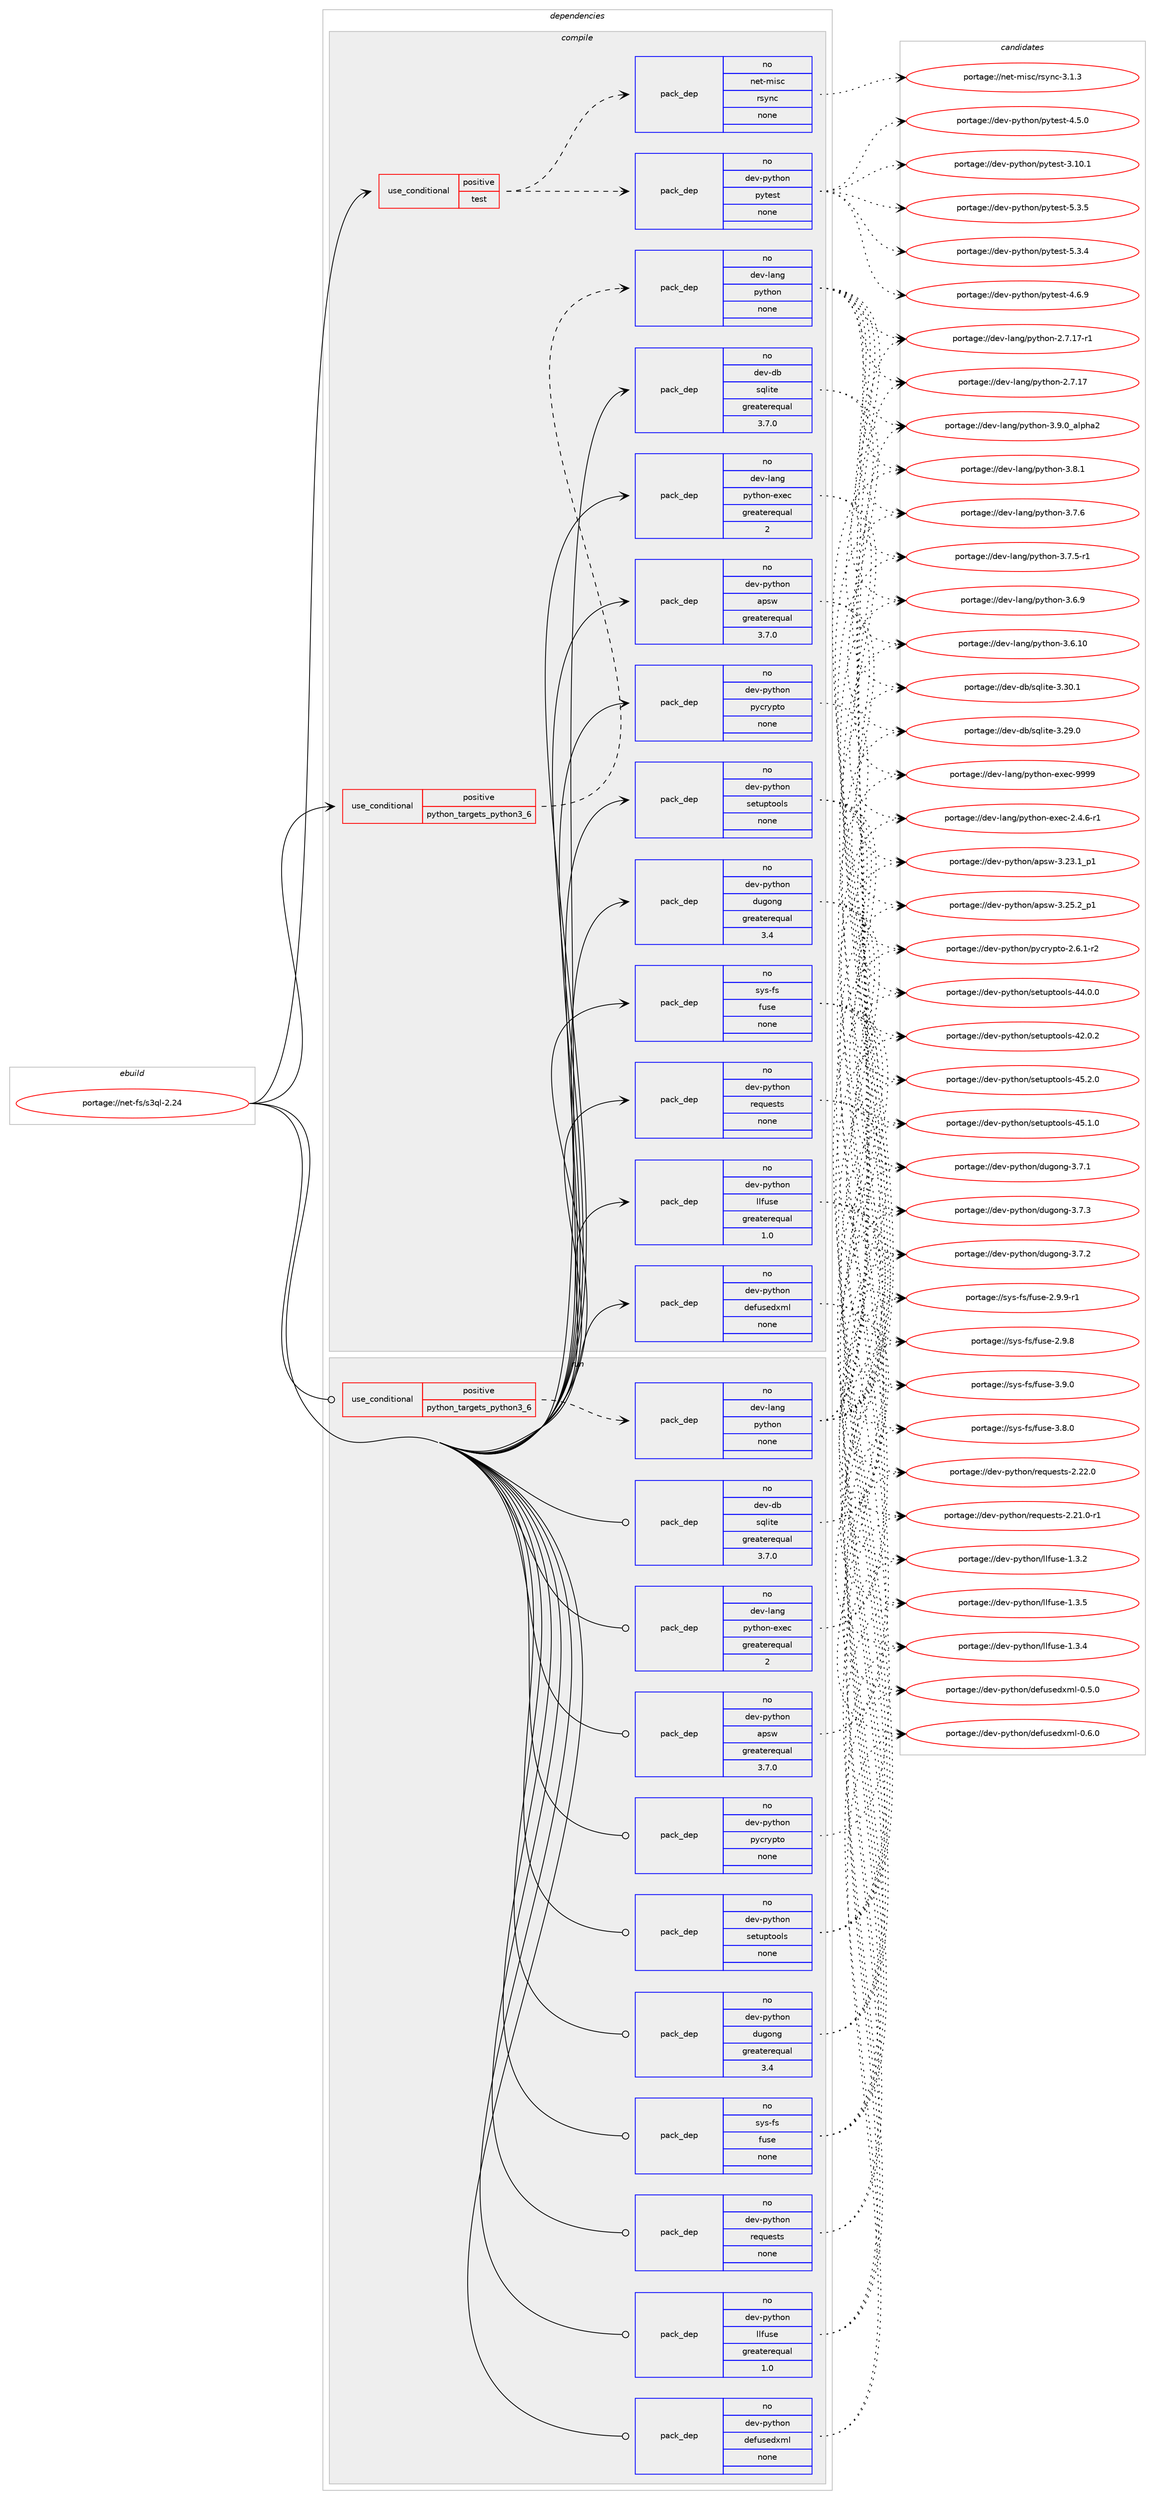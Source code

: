 digraph prolog {

# *************
# Graph options
# *************

newrank=true;
concentrate=true;
compound=true;
graph [rankdir=LR,fontname=Helvetica,fontsize=10,ranksep=1.5];#, ranksep=2.5, nodesep=0.2];
edge  [arrowhead=vee];
node  [fontname=Helvetica,fontsize=10];

# **********
# The ebuild
# **********

subgraph cluster_leftcol {
color=gray;
rank=same;
label=<<i>ebuild</i>>;
id [label="portage://net-fs/s3ql-2.24", color=red, width=4, href="../net-fs/s3ql-2.24.svg"];
}

# ****************
# The dependencies
# ****************

subgraph cluster_midcol {
color=gray;
label=<<i>dependencies</i>>;
subgraph cluster_compile {
fillcolor="#eeeeee";
style=filled;
label=<<i>compile</i>>;
subgraph cond32872 {
dependency149692 [label=<<TABLE BORDER="0" CELLBORDER="1" CELLSPACING="0" CELLPADDING="4"><TR><TD ROWSPAN="3" CELLPADDING="10">use_conditional</TD></TR><TR><TD>positive</TD></TR><TR><TD>python_targets_python3_6</TD></TR></TABLE>>, shape=none, color=red];
subgraph pack114374 {
dependency149693 [label=<<TABLE BORDER="0" CELLBORDER="1" CELLSPACING="0" CELLPADDING="4" WIDTH="220"><TR><TD ROWSPAN="6" CELLPADDING="30">pack_dep</TD></TR><TR><TD WIDTH="110">no</TD></TR><TR><TD>dev-lang</TD></TR><TR><TD>python</TD></TR><TR><TD>none</TD></TR><TR><TD></TD></TR></TABLE>>, shape=none, color=blue];
}
dependency149692:e -> dependency149693:w [weight=20,style="dashed",arrowhead="vee"];
}
id:e -> dependency149692:w [weight=20,style="solid",arrowhead="vee"];
subgraph cond32873 {
dependency149694 [label=<<TABLE BORDER="0" CELLBORDER="1" CELLSPACING="0" CELLPADDING="4"><TR><TD ROWSPAN="3" CELLPADDING="10">use_conditional</TD></TR><TR><TD>positive</TD></TR><TR><TD>test</TD></TR></TABLE>>, shape=none, color=red];
subgraph pack114375 {
dependency149695 [label=<<TABLE BORDER="0" CELLBORDER="1" CELLSPACING="0" CELLPADDING="4" WIDTH="220"><TR><TD ROWSPAN="6" CELLPADDING="30">pack_dep</TD></TR><TR><TD WIDTH="110">no</TD></TR><TR><TD>dev-python</TD></TR><TR><TD>pytest</TD></TR><TR><TD>none</TD></TR><TR><TD></TD></TR></TABLE>>, shape=none, color=blue];
}
dependency149694:e -> dependency149695:w [weight=20,style="dashed",arrowhead="vee"];
subgraph pack114376 {
dependency149696 [label=<<TABLE BORDER="0" CELLBORDER="1" CELLSPACING="0" CELLPADDING="4" WIDTH="220"><TR><TD ROWSPAN="6" CELLPADDING="30">pack_dep</TD></TR><TR><TD WIDTH="110">no</TD></TR><TR><TD>net-misc</TD></TR><TR><TD>rsync</TD></TR><TR><TD>none</TD></TR><TR><TD></TD></TR></TABLE>>, shape=none, color=blue];
}
dependency149694:e -> dependency149696:w [weight=20,style="dashed",arrowhead="vee"];
}
id:e -> dependency149694:w [weight=20,style="solid",arrowhead="vee"];
subgraph pack114377 {
dependency149697 [label=<<TABLE BORDER="0" CELLBORDER="1" CELLSPACING="0" CELLPADDING="4" WIDTH="220"><TR><TD ROWSPAN="6" CELLPADDING="30">pack_dep</TD></TR><TR><TD WIDTH="110">no</TD></TR><TR><TD>dev-db</TD></TR><TR><TD>sqlite</TD></TR><TR><TD>greaterequal</TD></TR><TR><TD>3.7.0</TD></TR></TABLE>>, shape=none, color=blue];
}
id:e -> dependency149697:w [weight=20,style="solid",arrowhead="vee"];
subgraph pack114378 {
dependency149698 [label=<<TABLE BORDER="0" CELLBORDER="1" CELLSPACING="0" CELLPADDING="4" WIDTH="220"><TR><TD ROWSPAN="6" CELLPADDING="30">pack_dep</TD></TR><TR><TD WIDTH="110">no</TD></TR><TR><TD>dev-lang</TD></TR><TR><TD>python-exec</TD></TR><TR><TD>greaterequal</TD></TR><TR><TD>2</TD></TR></TABLE>>, shape=none, color=blue];
}
id:e -> dependency149698:w [weight=20,style="solid",arrowhead="vee"];
subgraph pack114379 {
dependency149699 [label=<<TABLE BORDER="0" CELLBORDER="1" CELLSPACING="0" CELLPADDING="4" WIDTH="220"><TR><TD ROWSPAN="6" CELLPADDING="30">pack_dep</TD></TR><TR><TD WIDTH="110">no</TD></TR><TR><TD>dev-python</TD></TR><TR><TD>apsw</TD></TR><TR><TD>greaterequal</TD></TR><TR><TD>3.7.0</TD></TR></TABLE>>, shape=none, color=blue];
}
id:e -> dependency149699:w [weight=20,style="solid",arrowhead="vee"];
subgraph pack114380 {
dependency149700 [label=<<TABLE BORDER="0" CELLBORDER="1" CELLSPACING="0" CELLPADDING="4" WIDTH="220"><TR><TD ROWSPAN="6" CELLPADDING="30">pack_dep</TD></TR><TR><TD WIDTH="110">no</TD></TR><TR><TD>dev-python</TD></TR><TR><TD>defusedxml</TD></TR><TR><TD>none</TD></TR><TR><TD></TD></TR></TABLE>>, shape=none, color=blue];
}
id:e -> dependency149700:w [weight=20,style="solid",arrowhead="vee"];
subgraph pack114381 {
dependency149701 [label=<<TABLE BORDER="0" CELLBORDER="1" CELLSPACING="0" CELLPADDING="4" WIDTH="220"><TR><TD ROWSPAN="6" CELLPADDING="30">pack_dep</TD></TR><TR><TD WIDTH="110">no</TD></TR><TR><TD>dev-python</TD></TR><TR><TD>dugong</TD></TR><TR><TD>greaterequal</TD></TR><TR><TD>3.4</TD></TR></TABLE>>, shape=none, color=blue];
}
id:e -> dependency149701:w [weight=20,style="solid",arrowhead="vee"];
subgraph pack114382 {
dependency149702 [label=<<TABLE BORDER="0" CELLBORDER="1" CELLSPACING="0" CELLPADDING="4" WIDTH="220"><TR><TD ROWSPAN="6" CELLPADDING="30">pack_dep</TD></TR><TR><TD WIDTH="110">no</TD></TR><TR><TD>dev-python</TD></TR><TR><TD>llfuse</TD></TR><TR><TD>greaterequal</TD></TR><TR><TD>1.0</TD></TR></TABLE>>, shape=none, color=blue];
}
id:e -> dependency149702:w [weight=20,style="solid",arrowhead="vee"];
subgraph pack114383 {
dependency149703 [label=<<TABLE BORDER="0" CELLBORDER="1" CELLSPACING="0" CELLPADDING="4" WIDTH="220"><TR><TD ROWSPAN="6" CELLPADDING="30">pack_dep</TD></TR><TR><TD WIDTH="110">no</TD></TR><TR><TD>dev-python</TD></TR><TR><TD>pycrypto</TD></TR><TR><TD>none</TD></TR><TR><TD></TD></TR></TABLE>>, shape=none, color=blue];
}
id:e -> dependency149703:w [weight=20,style="solid",arrowhead="vee"];
subgraph pack114384 {
dependency149704 [label=<<TABLE BORDER="0" CELLBORDER="1" CELLSPACING="0" CELLPADDING="4" WIDTH="220"><TR><TD ROWSPAN="6" CELLPADDING="30">pack_dep</TD></TR><TR><TD WIDTH="110">no</TD></TR><TR><TD>dev-python</TD></TR><TR><TD>requests</TD></TR><TR><TD>none</TD></TR><TR><TD></TD></TR></TABLE>>, shape=none, color=blue];
}
id:e -> dependency149704:w [weight=20,style="solid",arrowhead="vee"];
subgraph pack114385 {
dependency149705 [label=<<TABLE BORDER="0" CELLBORDER="1" CELLSPACING="0" CELLPADDING="4" WIDTH="220"><TR><TD ROWSPAN="6" CELLPADDING="30">pack_dep</TD></TR><TR><TD WIDTH="110">no</TD></TR><TR><TD>dev-python</TD></TR><TR><TD>setuptools</TD></TR><TR><TD>none</TD></TR><TR><TD></TD></TR></TABLE>>, shape=none, color=blue];
}
id:e -> dependency149705:w [weight=20,style="solid",arrowhead="vee"];
subgraph pack114386 {
dependency149706 [label=<<TABLE BORDER="0" CELLBORDER="1" CELLSPACING="0" CELLPADDING="4" WIDTH="220"><TR><TD ROWSPAN="6" CELLPADDING="30">pack_dep</TD></TR><TR><TD WIDTH="110">no</TD></TR><TR><TD>sys-fs</TD></TR><TR><TD>fuse</TD></TR><TR><TD>none</TD></TR><TR><TD></TD></TR></TABLE>>, shape=none, color=blue];
}
id:e -> dependency149706:w [weight=20,style="solid",arrowhead="vee"];
}
subgraph cluster_compileandrun {
fillcolor="#eeeeee";
style=filled;
label=<<i>compile and run</i>>;
}
subgraph cluster_run {
fillcolor="#eeeeee";
style=filled;
label=<<i>run</i>>;
subgraph cond32874 {
dependency149707 [label=<<TABLE BORDER="0" CELLBORDER="1" CELLSPACING="0" CELLPADDING="4"><TR><TD ROWSPAN="3" CELLPADDING="10">use_conditional</TD></TR><TR><TD>positive</TD></TR><TR><TD>python_targets_python3_6</TD></TR></TABLE>>, shape=none, color=red];
subgraph pack114387 {
dependency149708 [label=<<TABLE BORDER="0" CELLBORDER="1" CELLSPACING="0" CELLPADDING="4" WIDTH="220"><TR><TD ROWSPAN="6" CELLPADDING="30">pack_dep</TD></TR><TR><TD WIDTH="110">no</TD></TR><TR><TD>dev-lang</TD></TR><TR><TD>python</TD></TR><TR><TD>none</TD></TR><TR><TD></TD></TR></TABLE>>, shape=none, color=blue];
}
dependency149707:e -> dependency149708:w [weight=20,style="dashed",arrowhead="vee"];
}
id:e -> dependency149707:w [weight=20,style="solid",arrowhead="odot"];
subgraph pack114388 {
dependency149709 [label=<<TABLE BORDER="0" CELLBORDER="1" CELLSPACING="0" CELLPADDING="4" WIDTH="220"><TR><TD ROWSPAN="6" CELLPADDING="30">pack_dep</TD></TR><TR><TD WIDTH="110">no</TD></TR><TR><TD>dev-db</TD></TR><TR><TD>sqlite</TD></TR><TR><TD>greaterequal</TD></TR><TR><TD>3.7.0</TD></TR></TABLE>>, shape=none, color=blue];
}
id:e -> dependency149709:w [weight=20,style="solid",arrowhead="odot"];
subgraph pack114389 {
dependency149710 [label=<<TABLE BORDER="0" CELLBORDER="1" CELLSPACING="0" CELLPADDING="4" WIDTH="220"><TR><TD ROWSPAN="6" CELLPADDING="30">pack_dep</TD></TR><TR><TD WIDTH="110">no</TD></TR><TR><TD>dev-lang</TD></TR><TR><TD>python-exec</TD></TR><TR><TD>greaterequal</TD></TR><TR><TD>2</TD></TR></TABLE>>, shape=none, color=blue];
}
id:e -> dependency149710:w [weight=20,style="solid",arrowhead="odot"];
subgraph pack114390 {
dependency149711 [label=<<TABLE BORDER="0" CELLBORDER="1" CELLSPACING="0" CELLPADDING="4" WIDTH="220"><TR><TD ROWSPAN="6" CELLPADDING="30">pack_dep</TD></TR><TR><TD WIDTH="110">no</TD></TR><TR><TD>dev-python</TD></TR><TR><TD>apsw</TD></TR><TR><TD>greaterequal</TD></TR><TR><TD>3.7.0</TD></TR></TABLE>>, shape=none, color=blue];
}
id:e -> dependency149711:w [weight=20,style="solid",arrowhead="odot"];
subgraph pack114391 {
dependency149712 [label=<<TABLE BORDER="0" CELLBORDER="1" CELLSPACING="0" CELLPADDING="4" WIDTH="220"><TR><TD ROWSPAN="6" CELLPADDING="30">pack_dep</TD></TR><TR><TD WIDTH="110">no</TD></TR><TR><TD>dev-python</TD></TR><TR><TD>defusedxml</TD></TR><TR><TD>none</TD></TR><TR><TD></TD></TR></TABLE>>, shape=none, color=blue];
}
id:e -> dependency149712:w [weight=20,style="solid",arrowhead="odot"];
subgraph pack114392 {
dependency149713 [label=<<TABLE BORDER="0" CELLBORDER="1" CELLSPACING="0" CELLPADDING="4" WIDTH="220"><TR><TD ROWSPAN="6" CELLPADDING="30">pack_dep</TD></TR><TR><TD WIDTH="110">no</TD></TR><TR><TD>dev-python</TD></TR><TR><TD>dugong</TD></TR><TR><TD>greaterequal</TD></TR><TR><TD>3.4</TD></TR></TABLE>>, shape=none, color=blue];
}
id:e -> dependency149713:w [weight=20,style="solid",arrowhead="odot"];
subgraph pack114393 {
dependency149714 [label=<<TABLE BORDER="0" CELLBORDER="1" CELLSPACING="0" CELLPADDING="4" WIDTH="220"><TR><TD ROWSPAN="6" CELLPADDING="30">pack_dep</TD></TR><TR><TD WIDTH="110">no</TD></TR><TR><TD>dev-python</TD></TR><TR><TD>llfuse</TD></TR><TR><TD>greaterequal</TD></TR><TR><TD>1.0</TD></TR></TABLE>>, shape=none, color=blue];
}
id:e -> dependency149714:w [weight=20,style="solid",arrowhead="odot"];
subgraph pack114394 {
dependency149715 [label=<<TABLE BORDER="0" CELLBORDER="1" CELLSPACING="0" CELLPADDING="4" WIDTH="220"><TR><TD ROWSPAN="6" CELLPADDING="30">pack_dep</TD></TR><TR><TD WIDTH="110">no</TD></TR><TR><TD>dev-python</TD></TR><TR><TD>pycrypto</TD></TR><TR><TD>none</TD></TR><TR><TD></TD></TR></TABLE>>, shape=none, color=blue];
}
id:e -> dependency149715:w [weight=20,style="solid",arrowhead="odot"];
subgraph pack114395 {
dependency149716 [label=<<TABLE BORDER="0" CELLBORDER="1" CELLSPACING="0" CELLPADDING="4" WIDTH="220"><TR><TD ROWSPAN="6" CELLPADDING="30">pack_dep</TD></TR><TR><TD WIDTH="110">no</TD></TR><TR><TD>dev-python</TD></TR><TR><TD>requests</TD></TR><TR><TD>none</TD></TR><TR><TD></TD></TR></TABLE>>, shape=none, color=blue];
}
id:e -> dependency149716:w [weight=20,style="solid",arrowhead="odot"];
subgraph pack114396 {
dependency149717 [label=<<TABLE BORDER="0" CELLBORDER="1" CELLSPACING="0" CELLPADDING="4" WIDTH="220"><TR><TD ROWSPAN="6" CELLPADDING="30">pack_dep</TD></TR><TR><TD WIDTH="110">no</TD></TR><TR><TD>dev-python</TD></TR><TR><TD>setuptools</TD></TR><TR><TD>none</TD></TR><TR><TD></TD></TR></TABLE>>, shape=none, color=blue];
}
id:e -> dependency149717:w [weight=20,style="solid",arrowhead="odot"];
subgraph pack114397 {
dependency149718 [label=<<TABLE BORDER="0" CELLBORDER="1" CELLSPACING="0" CELLPADDING="4" WIDTH="220"><TR><TD ROWSPAN="6" CELLPADDING="30">pack_dep</TD></TR><TR><TD WIDTH="110">no</TD></TR><TR><TD>sys-fs</TD></TR><TR><TD>fuse</TD></TR><TR><TD>none</TD></TR><TR><TD></TD></TR></TABLE>>, shape=none, color=blue];
}
id:e -> dependency149718:w [weight=20,style="solid",arrowhead="odot"];
}
}

# **************
# The candidates
# **************

subgraph cluster_choices {
rank=same;
color=gray;
label=<<i>candidates</i>>;

subgraph choice114374 {
color=black;
nodesep=1;
choice10010111845108971101034711212111610411111045514657464895971081121049750 [label="portage://dev-lang/python-3.9.0_alpha2", color=red, width=4,href="../dev-lang/python-3.9.0_alpha2.svg"];
choice100101118451089711010347112121116104111110455146564649 [label="portage://dev-lang/python-3.8.1", color=red, width=4,href="../dev-lang/python-3.8.1.svg"];
choice100101118451089711010347112121116104111110455146554654 [label="portage://dev-lang/python-3.7.6", color=red, width=4,href="../dev-lang/python-3.7.6.svg"];
choice1001011184510897110103471121211161041111104551465546534511449 [label="portage://dev-lang/python-3.7.5-r1", color=red, width=4,href="../dev-lang/python-3.7.5-r1.svg"];
choice100101118451089711010347112121116104111110455146544657 [label="portage://dev-lang/python-3.6.9", color=red, width=4,href="../dev-lang/python-3.6.9.svg"];
choice10010111845108971101034711212111610411111045514654464948 [label="portage://dev-lang/python-3.6.10", color=red, width=4,href="../dev-lang/python-3.6.10.svg"];
choice100101118451089711010347112121116104111110455046554649554511449 [label="portage://dev-lang/python-2.7.17-r1", color=red, width=4,href="../dev-lang/python-2.7.17-r1.svg"];
choice10010111845108971101034711212111610411111045504655464955 [label="portage://dev-lang/python-2.7.17", color=red, width=4,href="../dev-lang/python-2.7.17.svg"];
dependency149693:e -> choice10010111845108971101034711212111610411111045514657464895971081121049750:w [style=dotted,weight="100"];
dependency149693:e -> choice100101118451089711010347112121116104111110455146564649:w [style=dotted,weight="100"];
dependency149693:e -> choice100101118451089711010347112121116104111110455146554654:w [style=dotted,weight="100"];
dependency149693:e -> choice1001011184510897110103471121211161041111104551465546534511449:w [style=dotted,weight="100"];
dependency149693:e -> choice100101118451089711010347112121116104111110455146544657:w [style=dotted,weight="100"];
dependency149693:e -> choice10010111845108971101034711212111610411111045514654464948:w [style=dotted,weight="100"];
dependency149693:e -> choice100101118451089711010347112121116104111110455046554649554511449:w [style=dotted,weight="100"];
dependency149693:e -> choice10010111845108971101034711212111610411111045504655464955:w [style=dotted,weight="100"];
}
subgraph choice114375 {
color=black;
nodesep=1;
choice1001011184511212111610411111047112121116101115116455346514653 [label="portage://dev-python/pytest-5.3.5", color=red, width=4,href="../dev-python/pytest-5.3.5.svg"];
choice1001011184511212111610411111047112121116101115116455346514652 [label="portage://dev-python/pytest-5.3.4", color=red, width=4,href="../dev-python/pytest-5.3.4.svg"];
choice1001011184511212111610411111047112121116101115116455246544657 [label="portage://dev-python/pytest-4.6.9", color=red, width=4,href="../dev-python/pytest-4.6.9.svg"];
choice1001011184511212111610411111047112121116101115116455246534648 [label="portage://dev-python/pytest-4.5.0", color=red, width=4,href="../dev-python/pytest-4.5.0.svg"];
choice100101118451121211161041111104711212111610111511645514649484649 [label="portage://dev-python/pytest-3.10.1", color=red, width=4,href="../dev-python/pytest-3.10.1.svg"];
dependency149695:e -> choice1001011184511212111610411111047112121116101115116455346514653:w [style=dotted,weight="100"];
dependency149695:e -> choice1001011184511212111610411111047112121116101115116455346514652:w [style=dotted,weight="100"];
dependency149695:e -> choice1001011184511212111610411111047112121116101115116455246544657:w [style=dotted,weight="100"];
dependency149695:e -> choice1001011184511212111610411111047112121116101115116455246534648:w [style=dotted,weight="100"];
dependency149695:e -> choice100101118451121211161041111104711212111610111511645514649484649:w [style=dotted,weight="100"];
}
subgraph choice114376 {
color=black;
nodesep=1;
choice11010111645109105115994711411512111099455146494651 [label="portage://net-misc/rsync-3.1.3", color=red, width=4,href="../net-misc/rsync-3.1.3.svg"];
dependency149696:e -> choice11010111645109105115994711411512111099455146494651:w [style=dotted,weight="100"];
}
subgraph choice114377 {
color=black;
nodesep=1;
choice10010111845100984711511310810511610145514651484649 [label="portage://dev-db/sqlite-3.30.1", color=red, width=4,href="../dev-db/sqlite-3.30.1.svg"];
choice10010111845100984711511310810511610145514650574648 [label="portage://dev-db/sqlite-3.29.0", color=red, width=4,href="../dev-db/sqlite-3.29.0.svg"];
dependency149697:e -> choice10010111845100984711511310810511610145514651484649:w [style=dotted,weight="100"];
dependency149697:e -> choice10010111845100984711511310810511610145514650574648:w [style=dotted,weight="100"];
}
subgraph choice114378 {
color=black;
nodesep=1;
choice10010111845108971101034711212111610411111045101120101994557575757 [label="portage://dev-lang/python-exec-9999", color=red, width=4,href="../dev-lang/python-exec-9999.svg"];
choice10010111845108971101034711212111610411111045101120101994550465246544511449 [label="portage://dev-lang/python-exec-2.4.6-r1", color=red, width=4,href="../dev-lang/python-exec-2.4.6-r1.svg"];
dependency149698:e -> choice10010111845108971101034711212111610411111045101120101994557575757:w [style=dotted,weight="100"];
dependency149698:e -> choice10010111845108971101034711212111610411111045101120101994550465246544511449:w [style=dotted,weight="100"];
}
subgraph choice114379 {
color=black;
nodesep=1;
choice100101118451121211161041111104797112115119455146505346509511249 [label="portage://dev-python/apsw-3.25.2_p1", color=red, width=4,href="../dev-python/apsw-3.25.2_p1.svg"];
choice100101118451121211161041111104797112115119455146505146499511249 [label="portage://dev-python/apsw-3.23.1_p1", color=red, width=4,href="../dev-python/apsw-3.23.1_p1.svg"];
dependency149699:e -> choice100101118451121211161041111104797112115119455146505346509511249:w [style=dotted,weight="100"];
dependency149699:e -> choice100101118451121211161041111104797112115119455146505146499511249:w [style=dotted,weight="100"];
}
subgraph choice114380 {
color=black;
nodesep=1;
choice1001011184511212111610411111047100101102117115101100120109108454846544648 [label="portage://dev-python/defusedxml-0.6.0", color=red, width=4,href="../dev-python/defusedxml-0.6.0.svg"];
choice1001011184511212111610411111047100101102117115101100120109108454846534648 [label="portage://dev-python/defusedxml-0.5.0", color=red, width=4,href="../dev-python/defusedxml-0.5.0.svg"];
dependency149700:e -> choice1001011184511212111610411111047100101102117115101100120109108454846544648:w [style=dotted,weight="100"];
dependency149700:e -> choice1001011184511212111610411111047100101102117115101100120109108454846534648:w [style=dotted,weight="100"];
}
subgraph choice114381 {
color=black;
nodesep=1;
choice1001011184511212111610411111047100117103111110103455146554651 [label="portage://dev-python/dugong-3.7.3", color=red, width=4,href="../dev-python/dugong-3.7.3.svg"];
choice1001011184511212111610411111047100117103111110103455146554650 [label="portage://dev-python/dugong-3.7.2", color=red, width=4,href="../dev-python/dugong-3.7.2.svg"];
choice1001011184511212111610411111047100117103111110103455146554649 [label="portage://dev-python/dugong-3.7.1", color=red, width=4,href="../dev-python/dugong-3.7.1.svg"];
dependency149701:e -> choice1001011184511212111610411111047100117103111110103455146554651:w [style=dotted,weight="100"];
dependency149701:e -> choice1001011184511212111610411111047100117103111110103455146554650:w [style=dotted,weight="100"];
dependency149701:e -> choice1001011184511212111610411111047100117103111110103455146554649:w [style=dotted,weight="100"];
}
subgraph choice114382 {
color=black;
nodesep=1;
choice1001011184511212111610411111047108108102117115101454946514653 [label="portage://dev-python/llfuse-1.3.5", color=red, width=4,href="../dev-python/llfuse-1.3.5.svg"];
choice1001011184511212111610411111047108108102117115101454946514652 [label="portage://dev-python/llfuse-1.3.4", color=red, width=4,href="../dev-python/llfuse-1.3.4.svg"];
choice1001011184511212111610411111047108108102117115101454946514650 [label="portage://dev-python/llfuse-1.3.2", color=red, width=4,href="../dev-python/llfuse-1.3.2.svg"];
dependency149702:e -> choice1001011184511212111610411111047108108102117115101454946514653:w [style=dotted,weight="100"];
dependency149702:e -> choice1001011184511212111610411111047108108102117115101454946514652:w [style=dotted,weight="100"];
dependency149702:e -> choice1001011184511212111610411111047108108102117115101454946514650:w [style=dotted,weight="100"];
}
subgraph choice114383 {
color=black;
nodesep=1;
choice1001011184511212111610411111047112121991141211121161114550465446494511450 [label="portage://dev-python/pycrypto-2.6.1-r2", color=red, width=4,href="../dev-python/pycrypto-2.6.1-r2.svg"];
dependency149703:e -> choice1001011184511212111610411111047112121991141211121161114550465446494511450:w [style=dotted,weight="100"];
}
subgraph choice114384 {
color=black;
nodesep=1;
choice100101118451121211161041111104711410111311710111511611545504650504648 [label="portage://dev-python/requests-2.22.0", color=red, width=4,href="../dev-python/requests-2.22.0.svg"];
choice1001011184511212111610411111047114101113117101115116115455046504946484511449 [label="portage://dev-python/requests-2.21.0-r1", color=red, width=4,href="../dev-python/requests-2.21.0-r1.svg"];
dependency149704:e -> choice100101118451121211161041111104711410111311710111511611545504650504648:w [style=dotted,weight="100"];
dependency149704:e -> choice1001011184511212111610411111047114101113117101115116115455046504946484511449:w [style=dotted,weight="100"];
}
subgraph choice114385 {
color=black;
nodesep=1;
choice100101118451121211161041111104711510111611711211611111110811545525346504648 [label="portage://dev-python/setuptools-45.2.0", color=red, width=4,href="../dev-python/setuptools-45.2.0.svg"];
choice100101118451121211161041111104711510111611711211611111110811545525346494648 [label="portage://dev-python/setuptools-45.1.0", color=red, width=4,href="../dev-python/setuptools-45.1.0.svg"];
choice100101118451121211161041111104711510111611711211611111110811545525246484648 [label="portage://dev-python/setuptools-44.0.0", color=red, width=4,href="../dev-python/setuptools-44.0.0.svg"];
choice100101118451121211161041111104711510111611711211611111110811545525046484650 [label="portage://dev-python/setuptools-42.0.2", color=red, width=4,href="../dev-python/setuptools-42.0.2.svg"];
dependency149705:e -> choice100101118451121211161041111104711510111611711211611111110811545525346504648:w [style=dotted,weight="100"];
dependency149705:e -> choice100101118451121211161041111104711510111611711211611111110811545525346494648:w [style=dotted,weight="100"];
dependency149705:e -> choice100101118451121211161041111104711510111611711211611111110811545525246484648:w [style=dotted,weight="100"];
dependency149705:e -> choice100101118451121211161041111104711510111611711211611111110811545525046484650:w [style=dotted,weight="100"];
}
subgraph choice114386 {
color=black;
nodesep=1;
choice1151211154510211547102117115101455146574648 [label="portage://sys-fs/fuse-3.9.0", color=red, width=4,href="../sys-fs/fuse-3.9.0.svg"];
choice1151211154510211547102117115101455146564648 [label="portage://sys-fs/fuse-3.8.0", color=red, width=4,href="../sys-fs/fuse-3.8.0.svg"];
choice11512111545102115471021171151014550465746574511449 [label="portage://sys-fs/fuse-2.9.9-r1", color=red, width=4,href="../sys-fs/fuse-2.9.9-r1.svg"];
choice1151211154510211547102117115101455046574656 [label="portage://sys-fs/fuse-2.9.8", color=red, width=4,href="../sys-fs/fuse-2.9.8.svg"];
dependency149706:e -> choice1151211154510211547102117115101455146574648:w [style=dotted,weight="100"];
dependency149706:e -> choice1151211154510211547102117115101455146564648:w [style=dotted,weight="100"];
dependency149706:e -> choice11512111545102115471021171151014550465746574511449:w [style=dotted,weight="100"];
dependency149706:e -> choice1151211154510211547102117115101455046574656:w [style=dotted,weight="100"];
}
subgraph choice114387 {
color=black;
nodesep=1;
choice10010111845108971101034711212111610411111045514657464895971081121049750 [label="portage://dev-lang/python-3.9.0_alpha2", color=red, width=4,href="../dev-lang/python-3.9.0_alpha2.svg"];
choice100101118451089711010347112121116104111110455146564649 [label="portage://dev-lang/python-3.8.1", color=red, width=4,href="../dev-lang/python-3.8.1.svg"];
choice100101118451089711010347112121116104111110455146554654 [label="portage://dev-lang/python-3.7.6", color=red, width=4,href="../dev-lang/python-3.7.6.svg"];
choice1001011184510897110103471121211161041111104551465546534511449 [label="portage://dev-lang/python-3.7.5-r1", color=red, width=4,href="../dev-lang/python-3.7.5-r1.svg"];
choice100101118451089711010347112121116104111110455146544657 [label="portage://dev-lang/python-3.6.9", color=red, width=4,href="../dev-lang/python-3.6.9.svg"];
choice10010111845108971101034711212111610411111045514654464948 [label="portage://dev-lang/python-3.6.10", color=red, width=4,href="../dev-lang/python-3.6.10.svg"];
choice100101118451089711010347112121116104111110455046554649554511449 [label="portage://dev-lang/python-2.7.17-r1", color=red, width=4,href="../dev-lang/python-2.7.17-r1.svg"];
choice10010111845108971101034711212111610411111045504655464955 [label="portage://dev-lang/python-2.7.17", color=red, width=4,href="../dev-lang/python-2.7.17.svg"];
dependency149708:e -> choice10010111845108971101034711212111610411111045514657464895971081121049750:w [style=dotted,weight="100"];
dependency149708:e -> choice100101118451089711010347112121116104111110455146564649:w [style=dotted,weight="100"];
dependency149708:e -> choice100101118451089711010347112121116104111110455146554654:w [style=dotted,weight="100"];
dependency149708:e -> choice1001011184510897110103471121211161041111104551465546534511449:w [style=dotted,weight="100"];
dependency149708:e -> choice100101118451089711010347112121116104111110455146544657:w [style=dotted,weight="100"];
dependency149708:e -> choice10010111845108971101034711212111610411111045514654464948:w [style=dotted,weight="100"];
dependency149708:e -> choice100101118451089711010347112121116104111110455046554649554511449:w [style=dotted,weight="100"];
dependency149708:e -> choice10010111845108971101034711212111610411111045504655464955:w [style=dotted,weight="100"];
}
subgraph choice114388 {
color=black;
nodesep=1;
choice10010111845100984711511310810511610145514651484649 [label="portage://dev-db/sqlite-3.30.1", color=red, width=4,href="../dev-db/sqlite-3.30.1.svg"];
choice10010111845100984711511310810511610145514650574648 [label="portage://dev-db/sqlite-3.29.0", color=red, width=4,href="../dev-db/sqlite-3.29.0.svg"];
dependency149709:e -> choice10010111845100984711511310810511610145514651484649:w [style=dotted,weight="100"];
dependency149709:e -> choice10010111845100984711511310810511610145514650574648:w [style=dotted,weight="100"];
}
subgraph choice114389 {
color=black;
nodesep=1;
choice10010111845108971101034711212111610411111045101120101994557575757 [label="portage://dev-lang/python-exec-9999", color=red, width=4,href="../dev-lang/python-exec-9999.svg"];
choice10010111845108971101034711212111610411111045101120101994550465246544511449 [label="portage://dev-lang/python-exec-2.4.6-r1", color=red, width=4,href="../dev-lang/python-exec-2.4.6-r1.svg"];
dependency149710:e -> choice10010111845108971101034711212111610411111045101120101994557575757:w [style=dotted,weight="100"];
dependency149710:e -> choice10010111845108971101034711212111610411111045101120101994550465246544511449:w [style=dotted,weight="100"];
}
subgraph choice114390 {
color=black;
nodesep=1;
choice100101118451121211161041111104797112115119455146505346509511249 [label="portage://dev-python/apsw-3.25.2_p1", color=red, width=4,href="../dev-python/apsw-3.25.2_p1.svg"];
choice100101118451121211161041111104797112115119455146505146499511249 [label="portage://dev-python/apsw-3.23.1_p1", color=red, width=4,href="../dev-python/apsw-3.23.1_p1.svg"];
dependency149711:e -> choice100101118451121211161041111104797112115119455146505346509511249:w [style=dotted,weight="100"];
dependency149711:e -> choice100101118451121211161041111104797112115119455146505146499511249:w [style=dotted,weight="100"];
}
subgraph choice114391 {
color=black;
nodesep=1;
choice1001011184511212111610411111047100101102117115101100120109108454846544648 [label="portage://dev-python/defusedxml-0.6.0", color=red, width=4,href="../dev-python/defusedxml-0.6.0.svg"];
choice1001011184511212111610411111047100101102117115101100120109108454846534648 [label="portage://dev-python/defusedxml-0.5.0", color=red, width=4,href="../dev-python/defusedxml-0.5.0.svg"];
dependency149712:e -> choice1001011184511212111610411111047100101102117115101100120109108454846544648:w [style=dotted,weight="100"];
dependency149712:e -> choice1001011184511212111610411111047100101102117115101100120109108454846534648:w [style=dotted,weight="100"];
}
subgraph choice114392 {
color=black;
nodesep=1;
choice1001011184511212111610411111047100117103111110103455146554651 [label="portage://dev-python/dugong-3.7.3", color=red, width=4,href="../dev-python/dugong-3.7.3.svg"];
choice1001011184511212111610411111047100117103111110103455146554650 [label="portage://dev-python/dugong-3.7.2", color=red, width=4,href="../dev-python/dugong-3.7.2.svg"];
choice1001011184511212111610411111047100117103111110103455146554649 [label="portage://dev-python/dugong-3.7.1", color=red, width=4,href="../dev-python/dugong-3.7.1.svg"];
dependency149713:e -> choice1001011184511212111610411111047100117103111110103455146554651:w [style=dotted,weight="100"];
dependency149713:e -> choice1001011184511212111610411111047100117103111110103455146554650:w [style=dotted,weight="100"];
dependency149713:e -> choice1001011184511212111610411111047100117103111110103455146554649:w [style=dotted,weight="100"];
}
subgraph choice114393 {
color=black;
nodesep=1;
choice1001011184511212111610411111047108108102117115101454946514653 [label="portage://dev-python/llfuse-1.3.5", color=red, width=4,href="../dev-python/llfuse-1.3.5.svg"];
choice1001011184511212111610411111047108108102117115101454946514652 [label="portage://dev-python/llfuse-1.3.4", color=red, width=4,href="../dev-python/llfuse-1.3.4.svg"];
choice1001011184511212111610411111047108108102117115101454946514650 [label="portage://dev-python/llfuse-1.3.2", color=red, width=4,href="../dev-python/llfuse-1.3.2.svg"];
dependency149714:e -> choice1001011184511212111610411111047108108102117115101454946514653:w [style=dotted,weight="100"];
dependency149714:e -> choice1001011184511212111610411111047108108102117115101454946514652:w [style=dotted,weight="100"];
dependency149714:e -> choice1001011184511212111610411111047108108102117115101454946514650:w [style=dotted,weight="100"];
}
subgraph choice114394 {
color=black;
nodesep=1;
choice1001011184511212111610411111047112121991141211121161114550465446494511450 [label="portage://dev-python/pycrypto-2.6.1-r2", color=red, width=4,href="../dev-python/pycrypto-2.6.1-r2.svg"];
dependency149715:e -> choice1001011184511212111610411111047112121991141211121161114550465446494511450:w [style=dotted,weight="100"];
}
subgraph choice114395 {
color=black;
nodesep=1;
choice100101118451121211161041111104711410111311710111511611545504650504648 [label="portage://dev-python/requests-2.22.0", color=red, width=4,href="../dev-python/requests-2.22.0.svg"];
choice1001011184511212111610411111047114101113117101115116115455046504946484511449 [label="portage://dev-python/requests-2.21.0-r1", color=red, width=4,href="../dev-python/requests-2.21.0-r1.svg"];
dependency149716:e -> choice100101118451121211161041111104711410111311710111511611545504650504648:w [style=dotted,weight="100"];
dependency149716:e -> choice1001011184511212111610411111047114101113117101115116115455046504946484511449:w [style=dotted,weight="100"];
}
subgraph choice114396 {
color=black;
nodesep=1;
choice100101118451121211161041111104711510111611711211611111110811545525346504648 [label="portage://dev-python/setuptools-45.2.0", color=red, width=4,href="../dev-python/setuptools-45.2.0.svg"];
choice100101118451121211161041111104711510111611711211611111110811545525346494648 [label="portage://dev-python/setuptools-45.1.0", color=red, width=4,href="../dev-python/setuptools-45.1.0.svg"];
choice100101118451121211161041111104711510111611711211611111110811545525246484648 [label="portage://dev-python/setuptools-44.0.0", color=red, width=4,href="../dev-python/setuptools-44.0.0.svg"];
choice100101118451121211161041111104711510111611711211611111110811545525046484650 [label="portage://dev-python/setuptools-42.0.2", color=red, width=4,href="../dev-python/setuptools-42.0.2.svg"];
dependency149717:e -> choice100101118451121211161041111104711510111611711211611111110811545525346504648:w [style=dotted,weight="100"];
dependency149717:e -> choice100101118451121211161041111104711510111611711211611111110811545525346494648:w [style=dotted,weight="100"];
dependency149717:e -> choice100101118451121211161041111104711510111611711211611111110811545525246484648:w [style=dotted,weight="100"];
dependency149717:e -> choice100101118451121211161041111104711510111611711211611111110811545525046484650:w [style=dotted,weight="100"];
}
subgraph choice114397 {
color=black;
nodesep=1;
choice1151211154510211547102117115101455146574648 [label="portage://sys-fs/fuse-3.9.0", color=red, width=4,href="../sys-fs/fuse-3.9.0.svg"];
choice1151211154510211547102117115101455146564648 [label="portage://sys-fs/fuse-3.8.0", color=red, width=4,href="../sys-fs/fuse-3.8.0.svg"];
choice11512111545102115471021171151014550465746574511449 [label="portage://sys-fs/fuse-2.9.9-r1", color=red, width=4,href="../sys-fs/fuse-2.9.9-r1.svg"];
choice1151211154510211547102117115101455046574656 [label="portage://sys-fs/fuse-2.9.8", color=red, width=4,href="../sys-fs/fuse-2.9.8.svg"];
dependency149718:e -> choice1151211154510211547102117115101455146574648:w [style=dotted,weight="100"];
dependency149718:e -> choice1151211154510211547102117115101455146564648:w [style=dotted,weight="100"];
dependency149718:e -> choice11512111545102115471021171151014550465746574511449:w [style=dotted,weight="100"];
dependency149718:e -> choice1151211154510211547102117115101455046574656:w [style=dotted,weight="100"];
}
}

}
